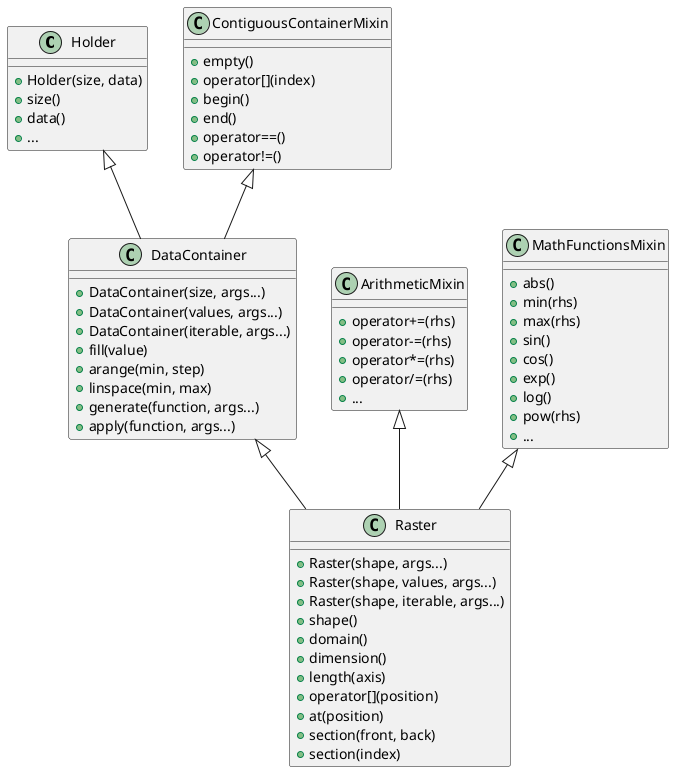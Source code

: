 @startuml

class Holder {
+ Holder(size, data)
+ size()
+ data()
+ {method}...
}

class DataContainer {
+ DataContainer(size, args...)
+ DataContainer(values, args...)
+ DataContainer(iterable, args...)
+ fill(value)
+ arange(min, step)
+ linspace(min, max)
+ generate(function, args...)
+ apply(function, args...)
}

class Raster {
+ Raster(shape, args...)
+ Raster(shape, values, args...)
+ Raster(shape, iterable, args...)
+ shape()
+ domain()
+ dimension()
+ length(axis)
+ operator[](position)
+ at(position)
+ section(front, back)
+ section(index)
}

class ContiguousContainerMixin {
+ empty()
+ operator[](index)
+ begin()
+ end()
+ operator==()
+ operator!=()
}

class ArithmeticMixin {
+ operator+=(rhs)
+ operator-=(rhs)
+ operator*=(rhs)
+ operator/=(rhs)
+ {method}...
}

class MathFunctionsMixin {
+ abs()
+ min(rhs)
+ max(rhs)
+ sin()
+ cos()
+ exp()
+ log()
+ pow(rhs)
+ {method}...
}

ContiguousContainerMixin <|-- DataContainer
Holder <|-- DataContainer
DataContainer <|-- Raster
ArithmeticMixin <|-- Raster
MathFunctionsMixin <|-- Raster
@enduml